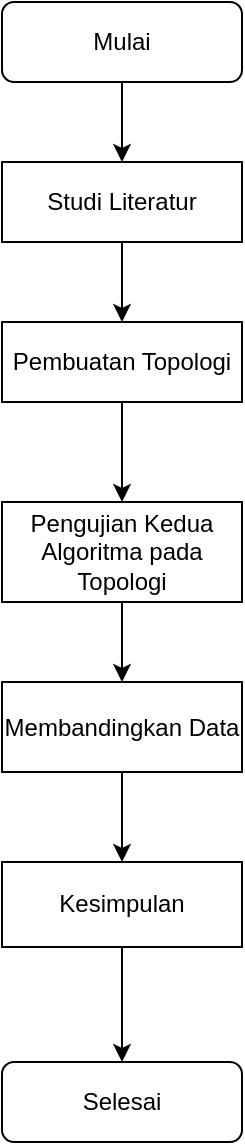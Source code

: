 <mxfile version="24.3.1" type="github">
  <diagram id="C5RBs43oDa-KdzZeNtuy" name="Page-1">
    <mxGraphModel dx="1518" dy="592" grid="1" gridSize="10" guides="1" tooltips="1" connect="1" arrows="1" fold="1" page="1" pageScale="1" pageWidth="827" pageHeight="1169" math="0" shadow="0">
      <root>
        <mxCell id="WIyWlLk6GJQsqaUBKTNV-0" />
        <mxCell id="WIyWlLk6GJQsqaUBKTNV-1" parent="WIyWlLk6GJQsqaUBKTNV-0" />
        <mxCell id="8fj_kdV6iEzNEPlhuY67-9" style="edgeStyle=orthogonalEdgeStyle;rounded=0;orthogonalLoop=1;jettySize=auto;html=1;exitX=0.5;exitY=1;exitDx=0;exitDy=0;entryX=0.5;entryY=0;entryDx=0;entryDy=0;" edge="1" parent="WIyWlLk6GJQsqaUBKTNV-1" source="WIyWlLk6GJQsqaUBKTNV-3" target="8fj_kdV6iEzNEPlhuY67-0">
          <mxGeometry relative="1" as="geometry" />
        </mxCell>
        <mxCell id="WIyWlLk6GJQsqaUBKTNV-3" value="Mulai" style="rounded=1;whiteSpace=wrap;html=1;fontSize=12;glass=0;strokeWidth=1;shadow=0;" parent="WIyWlLk6GJQsqaUBKTNV-1" vertex="1">
          <mxGeometry x="160" y="80" width="120" height="40" as="geometry" />
        </mxCell>
        <mxCell id="8fj_kdV6iEzNEPlhuY67-18" style="edgeStyle=orthogonalEdgeStyle;rounded=0;orthogonalLoop=1;jettySize=auto;html=1;exitX=0.5;exitY=1;exitDx=0;exitDy=0;entryX=0.5;entryY=0;entryDx=0;entryDy=0;" edge="1" parent="WIyWlLk6GJQsqaUBKTNV-1" source="8fj_kdV6iEzNEPlhuY67-0" target="8fj_kdV6iEzNEPlhuY67-12">
          <mxGeometry relative="1" as="geometry" />
        </mxCell>
        <mxCell id="8fj_kdV6iEzNEPlhuY67-0" value="Studi Literatur" style="rounded=0;whiteSpace=wrap;html=1;" vertex="1" parent="WIyWlLk6GJQsqaUBKTNV-1">
          <mxGeometry x="160" y="160" width="120" height="40" as="geometry" />
        </mxCell>
        <mxCell id="8fj_kdV6iEzNEPlhuY67-16" value="" style="edgeStyle=orthogonalEdgeStyle;rounded=0;orthogonalLoop=1;jettySize=auto;html=1;" edge="1" parent="WIyWlLk6GJQsqaUBKTNV-1" source="8fj_kdV6iEzNEPlhuY67-12" target="8fj_kdV6iEzNEPlhuY67-15">
          <mxGeometry relative="1" as="geometry" />
        </mxCell>
        <mxCell id="8fj_kdV6iEzNEPlhuY67-12" value="Pembuatan Topologi" style="rounded=0;whiteSpace=wrap;html=1;" vertex="1" parent="WIyWlLk6GJQsqaUBKTNV-1">
          <mxGeometry x="160" y="240" width="120" height="40" as="geometry" />
        </mxCell>
        <mxCell id="8fj_kdV6iEzNEPlhuY67-20" value="" style="edgeStyle=orthogonalEdgeStyle;rounded=0;orthogonalLoop=1;jettySize=auto;html=1;" edge="1" parent="WIyWlLk6GJQsqaUBKTNV-1" source="8fj_kdV6iEzNEPlhuY67-15" target="8fj_kdV6iEzNEPlhuY67-19">
          <mxGeometry relative="1" as="geometry" />
        </mxCell>
        <mxCell id="8fj_kdV6iEzNEPlhuY67-15" value="Pengujian Kedua Algoritma pada Topologi" style="rounded=0;whiteSpace=wrap;html=1;" vertex="1" parent="WIyWlLk6GJQsqaUBKTNV-1">
          <mxGeometry x="160" y="330" width="120" height="50" as="geometry" />
        </mxCell>
        <mxCell id="8fj_kdV6iEzNEPlhuY67-22" value="" style="edgeStyle=orthogonalEdgeStyle;rounded=0;orthogonalLoop=1;jettySize=auto;html=1;" edge="1" parent="WIyWlLk6GJQsqaUBKTNV-1" source="8fj_kdV6iEzNEPlhuY67-19" target="8fj_kdV6iEzNEPlhuY67-21">
          <mxGeometry relative="1" as="geometry" />
        </mxCell>
        <mxCell id="8fj_kdV6iEzNEPlhuY67-19" value="Membandingkan Data" style="rounded=0;whiteSpace=wrap;html=1;" vertex="1" parent="WIyWlLk6GJQsqaUBKTNV-1">
          <mxGeometry x="160" y="420" width="120" height="45" as="geometry" />
        </mxCell>
        <mxCell id="8fj_kdV6iEzNEPlhuY67-26" value="" style="edgeStyle=orthogonalEdgeStyle;rounded=0;orthogonalLoop=1;jettySize=auto;html=1;" edge="1" parent="WIyWlLk6GJQsqaUBKTNV-1" source="8fj_kdV6iEzNEPlhuY67-21" target="8fj_kdV6iEzNEPlhuY67-25">
          <mxGeometry relative="1" as="geometry" />
        </mxCell>
        <mxCell id="8fj_kdV6iEzNEPlhuY67-21" value="Kesimpulan" style="rounded=0;whiteSpace=wrap;html=1;" vertex="1" parent="WIyWlLk6GJQsqaUBKTNV-1">
          <mxGeometry x="160" y="510" width="120" height="42.5" as="geometry" />
        </mxCell>
        <mxCell id="8fj_kdV6iEzNEPlhuY67-25" value="Selesai" style="rounded=1;whiteSpace=wrap;html=1;fontSize=12;glass=0;strokeWidth=1;shadow=0;" vertex="1" parent="WIyWlLk6GJQsqaUBKTNV-1">
          <mxGeometry x="160" y="610" width="120" height="40" as="geometry" />
        </mxCell>
      </root>
    </mxGraphModel>
  </diagram>
</mxfile>
